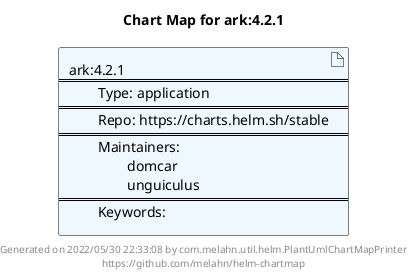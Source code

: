 @startuml
skinparam linetype ortho
skinparam backgroundColor white
skinparam usecaseBorderColor black
skinparam usecaseArrowColor LightSlateGray
skinparam artifactBorderColor black
skinparam artifactArrowColor LightSlateGray

title Chart Map for ark:4.2.1

'There is one referenced Helm Chart
artifact "ark:4.2.1\n====\n\tType: application\n====\n\tRepo: https://charts.helm.sh/stable\n====\n\tMaintainers: \n\t\tdomcar\n\t\tunguiculus\n====\n\tKeywords: " as ark_4_2_1 #AliceBlue

'There are 0 referenced Docker Images

'Chart Dependencies

center footer Generated on 2022/05/30 22:33:08 by com.melahn.util.helm.PlantUmlChartMapPrinter\nhttps://github.com/melahn/helm-chartmap
@enduml
